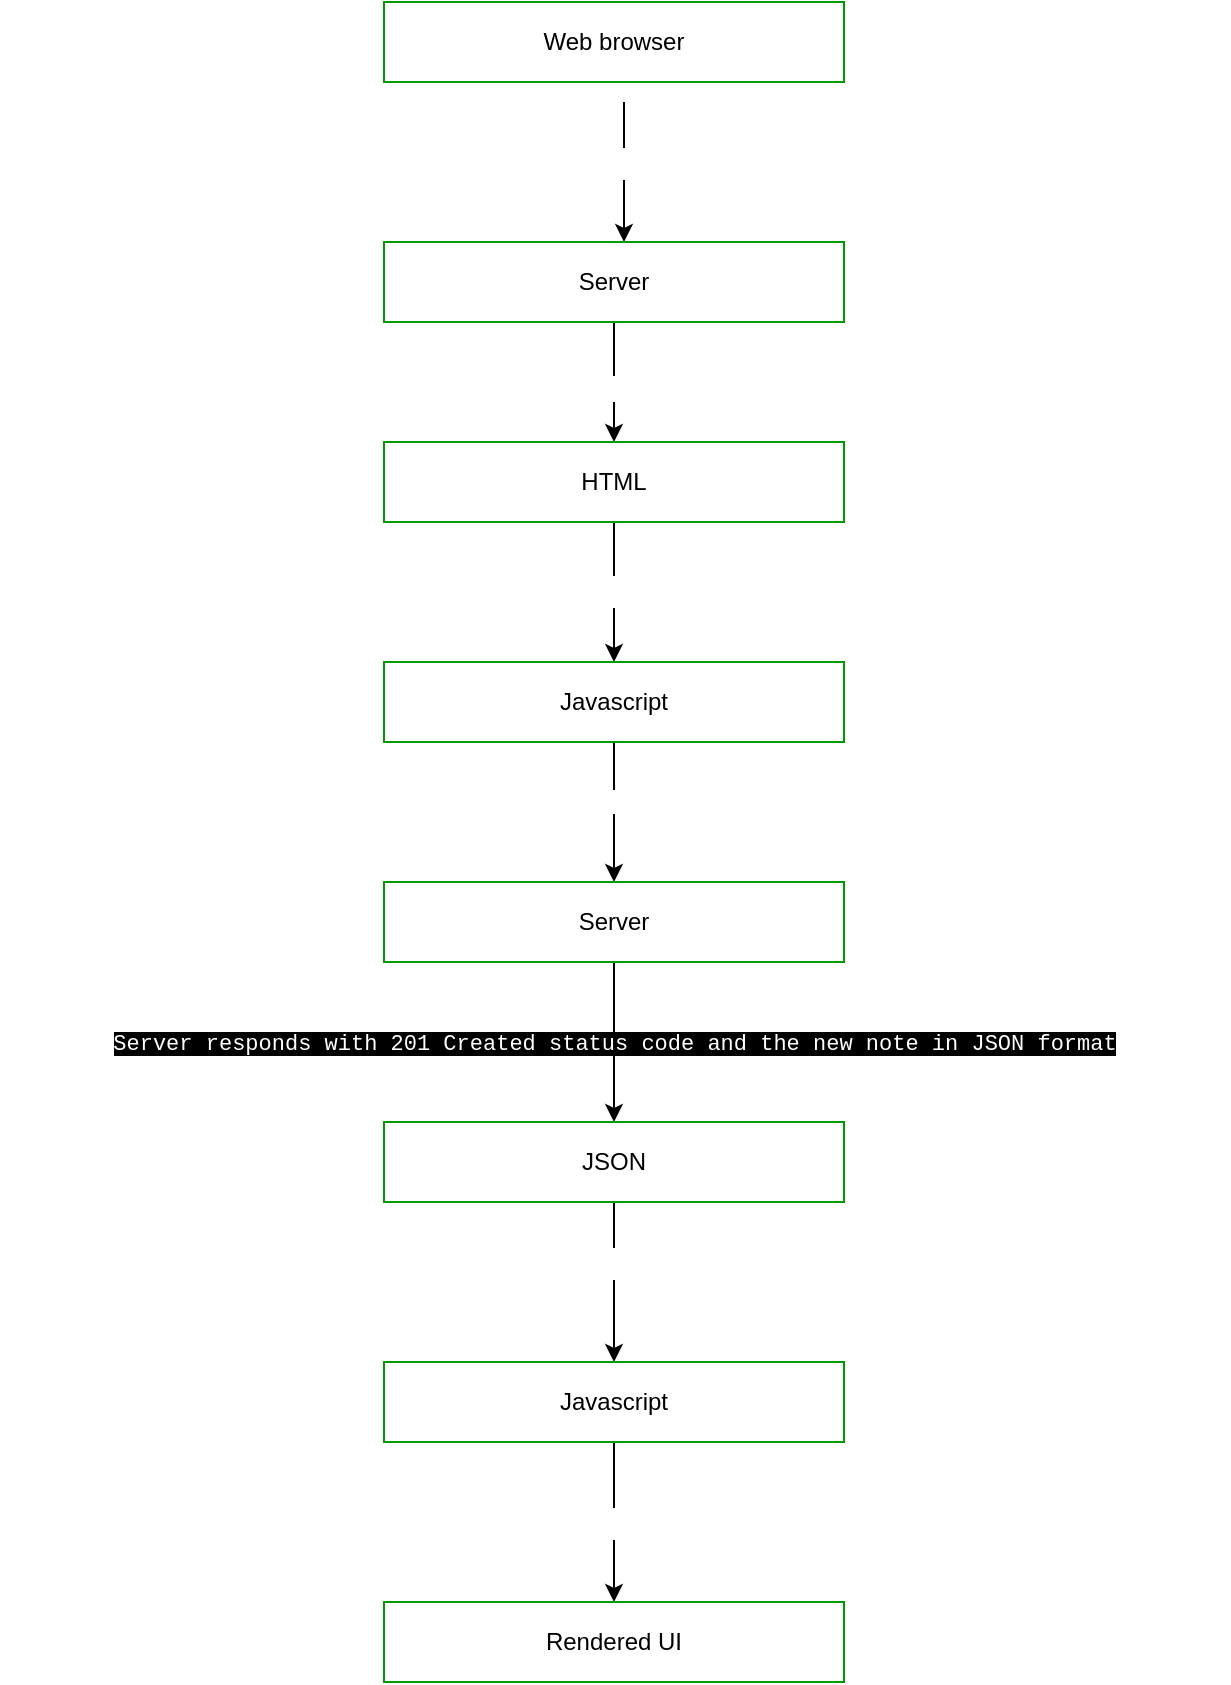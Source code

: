 <mxfile>
    <diagram id="tNYV-MW0CDPtE9v_AXKX" name="Page-1">
        <mxGraphModel dx="1074" dy="558" grid="1" gridSize="10" guides="1" tooltips="1" connect="1" arrows="1" fold="1" page="1" pageScale="1" pageWidth="850" pageHeight="1100" math="0" shadow="0">
            <root>
                <mxCell id="0"/>
                <mxCell id="1" parent="0"/>
                <mxCell id="2" value="Web browser" style="whiteSpace=wrap;html=1;strokeColor=#009900;" vertex="1" parent="1">
                    <mxGeometry x="310" y="50" width="230" height="40" as="geometry"/>
                </mxCell>
                <mxCell id="3" value="&lt;p style=&quot;margin: 0px; font-variant-numeric: normal; font-variant-east-asian: normal; font-stretch: normal; line-height: normal; font-family: &amp;quot;Helvetica Neue&amp;quot;; text-align: start;&quot; class=&quot;p1&quot;&gt;&lt;font color=&quot;#ffffff&quot;&gt;HTTP GET request for HTML, CSS, and JS files&lt;/font&gt;&lt;/p&gt;" style="edgeStyle=none;orthogonalLoop=1;jettySize=auto;html=1;" edge="1" parent="1">
                    <mxGeometry x="-0.143" width="100" relative="1" as="geometry">
                        <mxPoint x="430" y="100" as="sourcePoint"/>
                        <mxPoint x="430" y="170" as="targetPoint"/>
                        <Array as="points"/>
                        <mxPoint as="offset"/>
                    </mxGeometry>
                </mxCell>
                <mxCell id="8" value="" style="edgeStyle=none;html=1;labelBackgroundColor=#000000;fontColor=#FFFFFF;" edge="1" parent="1" source="4" target="7">
                    <mxGeometry relative="1" as="geometry"/>
                </mxCell>
                <mxCell id="9" value="HTML, CSS, and JS files" style="edgeLabel;html=1;align=center;verticalAlign=middle;resizable=0;points=[];fontColor=#FFFFFF;" vertex="1" connectable="0" parent="8">
                    <mxGeometry x="0.076" y="3" relative="1" as="geometry">
                        <mxPoint as="offset"/>
                    </mxGeometry>
                </mxCell>
                <mxCell id="4" value="Server" style="whiteSpace=wrap;html=1;strokeColor=#009900;" vertex="1" parent="1">
                    <mxGeometry x="310" y="170" width="230" height="40" as="geometry"/>
                </mxCell>
                <mxCell id="11" value="" style="edgeStyle=none;html=1;labelBackgroundColor=#000000;fontColor=#FFFFFF;" edge="1" parent="1" source="7" target="10">
                    <mxGeometry relative="1" as="geometry"/>
                </mxCell>
                <mxCell id="12" value="&lt;p style=&quot;margin: 0px; font-variant-numeric: normal; font-variant-east-asian: normal; font-stretch: normal; line-height: normal; font-family: &amp;quot;Helvetica Neue&amp;quot;; text-align: start;&quot; class=&quot;p1&quot;&gt;User creates new note and clicks submit button&lt;/p&gt;" style="edgeLabel;html=1;align=center;verticalAlign=middle;resizable=0;points=[];fontColor=#FFFFFF;" vertex="1" connectable="0" parent="11">
                    <mxGeometry x="-0.032" relative="1" as="geometry">
                        <mxPoint as="offset"/>
                    </mxGeometry>
                </mxCell>
                <mxCell id="7" value="HTML" style="whiteSpace=wrap;html=1;strokeColor=#009900;" vertex="1" parent="1">
                    <mxGeometry x="310" y="270" width="230" height="40" as="geometry"/>
                </mxCell>
                <mxCell id="14" value="" style="edgeStyle=none;html=1;labelBackgroundColor=#000000;fontColor=#FFFFFF;" edge="1" parent="1" source="10" target="13">
                    <mxGeometry relative="1" as="geometry"/>
                </mxCell>
                <mxCell id="16" value="&lt;p style=&quot;margin: 0px; font-variant-numeric: normal; font-variant-east-asian: normal; font-stretch: normal; line-height: normal; font-family: Courier; text-align: start;&quot; class=&quot;p1&quot;&gt;HTTP POST request to https://studies.cs.helsinki.fi/exampleapp/new_note with new note content&lt;/p&gt;" style="edgeLabel;html=1;align=center;verticalAlign=middle;resizable=0;points=[];fontColor=#FFFFFF;" vertex="1" connectable="0" parent="14">
                    <mxGeometry x="-0.173" relative="1" as="geometry">
                        <mxPoint as="offset"/>
                    </mxGeometry>
                </mxCell>
                <mxCell id="10" value="Javascript" style="whiteSpace=wrap;html=1;strokeColor=#009900;" vertex="1" parent="1">
                    <mxGeometry x="310" y="380" width="230" height="40" as="geometry"/>
                </mxCell>
                <mxCell id="18" value="&lt;p style=&quot;margin: 0px; font-variant-numeric: normal; font-variant-east-asian: normal; font-stretch: normal; line-height: normal; font-family: Courier; text-align: start;&quot; class=&quot;p1&quot;&gt;Server responds with 201 Created status code and the new note in JSON format&lt;/p&gt;" style="edgeStyle=none;html=1;labelBackgroundColor=#000000;fontColor=#FFFFFF;" edge="1" parent="1" source="13" target="17">
                    <mxGeometry relative="1" as="geometry"/>
                </mxCell>
                <mxCell id="13" value="Server" style="whiteSpace=wrap;html=1;strokeColor=#009900;" vertex="1" parent="1">
                    <mxGeometry x="310" y="490" width="230" height="40" as="geometry"/>
                </mxCell>
                <mxCell id="20" value="" style="edgeStyle=none;html=1;labelBackgroundColor=#000000;fontColor=#FFFFFF;" edge="1" parent="1" source="17" target="19">
                    <mxGeometry relative="1" as="geometry"/>
                </mxCell>
                <mxCell id="21" value="&lt;p style=&quot;margin: 0px; font-variant-numeric: normal; font-variant-east-asian: normal; font-stretch: normal; line-height: normal; font-family: &amp;quot;Helvetica Neue&amp;quot;; text-align: start;&quot; class=&quot;p1&quot;&gt;Updated data.json file (including the new note)&lt;/p&gt;" style="edgeLabel;html=1;align=center;verticalAlign=middle;resizable=0;points=[];fontColor=#FFFFFF;" vertex="1" connectable="0" parent="20">
                    <mxGeometry x="-0.258" y="-2" relative="1" as="geometry">
                        <mxPoint as="offset"/>
                    </mxGeometry>
                </mxCell>
                <mxCell id="17" value="JSON" style="whiteSpace=wrap;html=1;strokeColor=#009900;" vertex="1" parent="1">
                    <mxGeometry x="310" y="610" width="230" height="40" as="geometry"/>
                </mxCell>
                <mxCell id="24" value="" style="edgeStyle=none;html=1;labelBackgroundColor=#000000;fontColor=#FFFFFF;" edge="1" parent="1" source="19" target="23">
                    <mxGeometry relative="1" as="geometry"/>
                </mxCell>
                <mxCell id="25" value="&lt;p style=&quot;margin: 0px; font-variant-numeric: normal; font-variant-east-asian: normal; font-stretch: normal; line-height: normal; font-family: &amp;quot;Helvetica Neue&amp;quot;; text-align: start;&quot; class=&quot;p1&quot;&gt;Event handler renders notes (including the new note) using DOM-API&lt;/p&gt;" style="edgeLabel;html=1;align=center;verticalAlign=middle;resizable=0;points=[];fontColor=#FFFFFF;" vertex="1" connectable="0" parent="24">
                    <mxGeometry x="0.004" y="1" relative="1" as="geometry">
                        <mxPoint as="offset"/>
                    </mxGeometry>
                </mxCell>
                <mxCell id="19" value="Javascript" style="whiteSpace=wrap;html=1;strokeColor=#009900;" vertex="1" parent="1">
                    <mxGeometry x="310" y="730" width="230" height="40" as="geometry"/>
                </mxCell>
                <mxCell id="23" value="Rendered UI" style="whiteSpace=wrap;html=1;strokeColor=#009900;" vertex="1" parent="1">
                    <mxGeometry x="310" y="850" width="230" height="40" as="geometry"/>
                </mxCell>
            </root>
        </mxGraphModel>
    </diagram>
</mxfile>